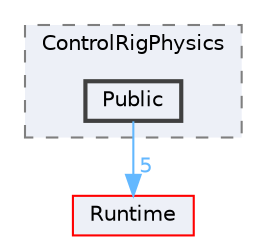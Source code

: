 digraph "Public"
{
 // INTERACTIVE_SVG=YES
 // LATEX_PDF_SIZE
  bgcolor="transparent";
  edge [fontname=Helvetica,fontsize=10,labelfontname=Helvetica,labelfontsize=10];
  node [fontname=Helvetica,fontsize=10,shape=box,height=0.2,width=0.4];
  compound=true
  subgraph clusterdir_b81c65e03f51c98fae0fb21e159e1ee9 {
    graph [ bgcolor="#edf0f7", pencolor="grey50", label="ControlRigPhysics", fontname=Helvetica,fontsize=10 style="filled,dashed", URL="dir_b81c65e03f51c98fae0fb21e159e1ee9.html",tooltip=""]
  dir_356e5e04ebc52996d31bf3a50e2d8196 [label="Public", fillcolor="#edf0f7", color="grey25", style="filled,bold", URL="dir_356e5e04ebc52996d31bf3a50e2d8196.html",tooltip=""];
  }
  dir_7536b172fbd480bfd146a1b1acd6856b [label="Runtime", fillcolor="#edf0f7", color="red", style="filled", URL="dir_7536b172fbd480bfd146a1b1acd6856b.html",tooltip=""];
  dir_356e5e04ebc52996d31bf3a50e2d8196->dir_7536b172fbd480bfd146a1b1acd6856b [headlabel="5", labeldistance=1.5 headhref="dir_000819_000984.html" href="dir_000819_000984.html" color="steelblue1" fontcolor="steelblue1"];
}

